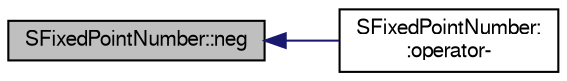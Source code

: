 digraph "SFixedPointNumber::neg"
{
  bgcolor="transparent";
  edge [fontname="FreeSans",fontsize="10",labelfontname="FreeSans",labelfontsize="10"];
  node [fontname="FreeSans",fontsize="10",shape=record];
  rankdir="LR";
  Node1 [label="SFixedPointNumber::neg",height=0.2,width=0.4,color="black", fillcolor="grey75", style="filled" fontcolor="black"];
  Node1 -> Node2 [dir="back",color="midnightblue",fontsize="10",style="solid",fontname="FreeSans"];
  Node2 [label="SFixedPointNumber:\l:operator-",height=0.2,width=0.4,color="black",URL="$structSFixedPointNumber.html#a67b2f76f0fee90fd2bf4939dfa85d755",tooltip="negate number"];
}
